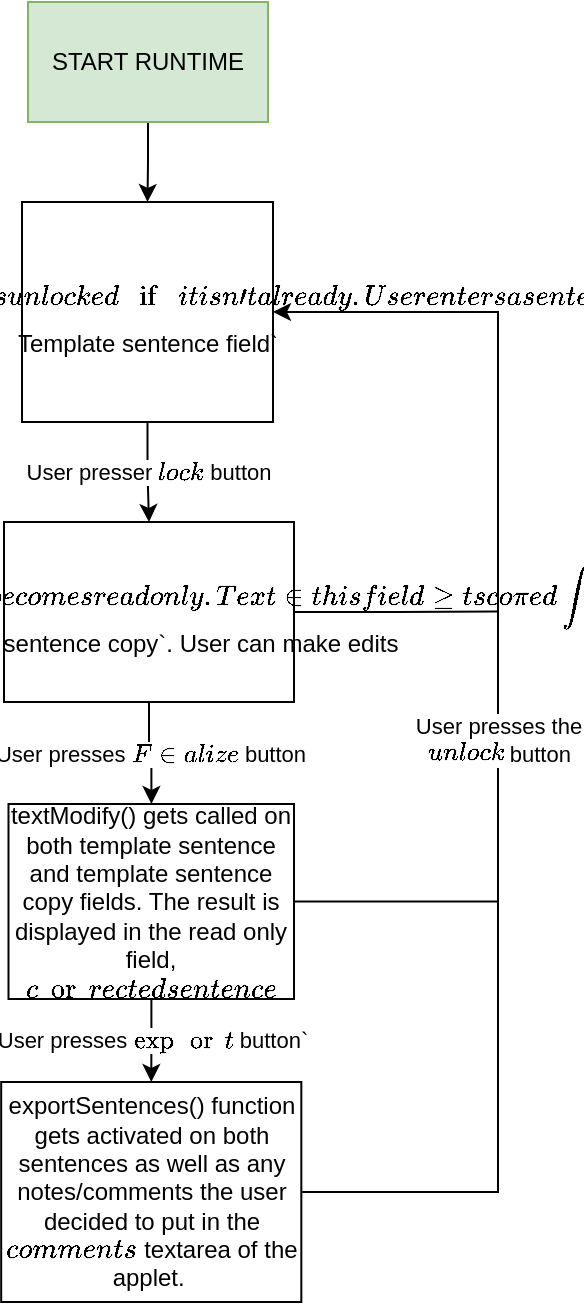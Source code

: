 <mxfile version="22.0.2" type="device">
  <diagram name="Page-1" id="u69dDJcronk-Jtj4rjDv">
    <mxGraphModel dx="1247" dy="769" grid="1" gridSize="10" guides="1" tooltips="1" connect="1" arrows="1" fold="1" page="1" pageScale="1" pageWidth="850" pageHeight="1100" math="0" shadow="0">
      <root>
        <mxCell id="0" />
        <mxCell id="1" parent="0" />
        <mxCell id="s7dHtQxdCqgNDob3HLcq-3" value="" style="edgeStyle=orthogonalEdgeStyle;rounded=0;orthogonalLoop=1;jettySize=auto;html=1;" edge="1" parent="1" source="s7dHtQxdCqgNDob3HLcq-1" target="s7dHtQxdCqgNDob3HLcq-2">
          <mxGeometry relative="1" as="geometry" />
        </mxCell>
        <mxCell id="s7dHtQxdCqgNDob3HLcq-1" value="START RUNTIME" style="rounded=0;whiteSpace=wrap;html=1;fillColor=#d5e8d4;strokeColor=#82b366;" vertex="1" parent="1">
          <mxGeometry x="365" y="100" width="120" height="60" as="geometry" />
        </mxCell>
        <mxCell id="s7dHtQxdCqgNDob3HLcq-5" value="User presser `lock` button" style="edgeStyle=orthogonalEdgeStyle;rounded=0;orthogonalLoop=1;jettySize=auto;html=1;" edge="1" parent="1" source="s7dHtQxdCqgNDob3HLcq-2" target="s7dHtQxdCqgNDob3HLcq-4">
          <mxGeometry relative="1" as="geometry" />
        </mxCell>
        <mxCell id="s7dHtQxdCqgNDob3HLcq-2" value="`Template sentence field becomes unlocked if it isn&#39;t already. User enters a sentence into `Template sentence field`" style="whiteSpace=wrap;html=1;rounded=0;" vertex="1" parent="1">
          <mxGeometry x="362" y="200" width="125.5" height="110" as="geometry" />
        </mxCell>
        <mxCell id="s7dHtQxdCqgNDob3HLcq-9" value="User presses `Finalize` button" style="edgeStyle=orthogonalEdgeStyle;rounded=0;orthogonalLoop=1;jettySize=auto;html=1;" edge="1" parent="1" source="s7dHtQxdCqgNDob3HLcq-4" target="s7dHtQxdCqgNDob3HLcq-8">
          <mxGeometry relative="1" as="geometry" />
        </mxCell>
        <mxCell id="s7dHtQxdCqgNDob3HLcq-23" style="edgeStyle=orthogonalEdgeStyle;rounded=0;orthogonalLoop=1;jettySize=auto;html=1;exitX=1;exitY=0.5;exitDx=0;exitDy=0;endArrow=baseDash;endFill=0;" edge="1" parent="1" source="s7dHtQxdCqgNDob3HLcq-4">
          <mxGeometry relative="1" as="geometry">
            <mxPoint x="600" y="404.714" as="targetPoint" />
          </mxGeometry>
        </mxCell>
        <mxCell id="s7dHtQxdCqgNDob3HLcq-4" value="`Template sentence&#39; field becomes read only. Text in this field gets copied into `Template sentence copy`. User can make edits" style="whiteSpace=wrap;html=1;rounded=0;" vertex="1" parent="1">
          <mxGeometry x="353" y="360" width="145" height="90" as="geometry" />
        </mxCell>
        <mxCell id="s7dHtQxdCqgNDob3HLcq-17" value="User presses `export` button`" style="edgeStyle=orthogonalEdgeStyle;rounded=0;orthogonalLoop=1;jettySize=auto;html=1;" edge="1" parent="1" source="s7dHtQxdCqgNDob3HLcq-8" target="s7dHtQxdCqgNDob3HLcq-16">
          <mxGeometry relative="1" as="geometry" />
        </mxCell>
        <mxCell id="s7dHtQxdCqgNDob3HLcq-21" style="edgeStyle=orthogonalEdgeStyle;rounded=0;orthogonalLoop=1;jettySize=auto;html=1;exitX=1;exitY=0.5;exitDx=0;exitDy=0;strokeColor=default;endArrow=baseDash;endFill=0;" edge="1" parent="1" source="s7dHtQxdCqgNDob3HLcq-8">
          <mxGeometry relative="1" as="geometry">
            <mxPoint x="600" y="549.714" as="targetPoint" />
          </mxGeometry>
        </mxCell>
        <mxCell id="s7dHtQxdCqgNDob3HLcq-8" value="textModify() gets called on both template sentence and template sentence copy fields. The result is displayed in the read only field, `corrected sentence`" style="whiteSpace=wrap;html=1;rounded=0;" vertex="1" parent="1">
          <mxGeometry x="355.25" y="501" width="142.75" height="97.5" as="geometry" />
        </mxCell>
        <mxCell id="s7dHtQxdCqgNDob3HLcq-20" style="edgeStyle=orthogonalEdgeStyle;rounded=0;orthogonalLoop=1;jettySize=auto;html=1;exitX=1;exitY=0.5;exitDx=0;exitDy=0;entryX=1;entryY=0.5;entryDx=0;entryDy=0;" edge="1" parent="1" source="s7dHtQxdCqgNDob3HLcq-16" target="s7dHtQxdCqgNDob3HLcq-2">
          <mxGeometry relative="1" as="geometry">
            <Array as="points">
              <mxPoint x="600" y="695" />
              <mxPoint x="600" y="255" />
            </Array>
          </mxGeometry>
        </mxCell>
        <mxCell id="s7dHtQxdCqgNDob3HLcq-24" value="User presses the &lt;br&gt;`unlock` button" style="edgeLabel;html=1;align=center;verticalAlign=middle;resizable=0;points=[];" vertex="1" connectable="0" parent="s7dHtQxdCqgNDob3HLcq-20">
          <mxGeometry x="-0.001" relative="1" as="geometry">
            <mxPoint as="offset" />
          </mxGeometry>
        </mxCell>
        <mxCell id="s7dHtQxdCqgNDob3HLcq-16" value="exportSentences() function gets activated on both sentences as well as any notes/comments the user decided to put in the `comments` textarea of the applet.&amp;nbsp;" style="whiteSpace=wrap;html=1;rounded=0;" vertex="1" parent="1">
          <mxGeometry x="351.59" y="640" width="150.07" height="110" as="geometry" />
        </mxCell>
      </root>
    </mxGraphModel>
  </diagram>
</mxfile>
